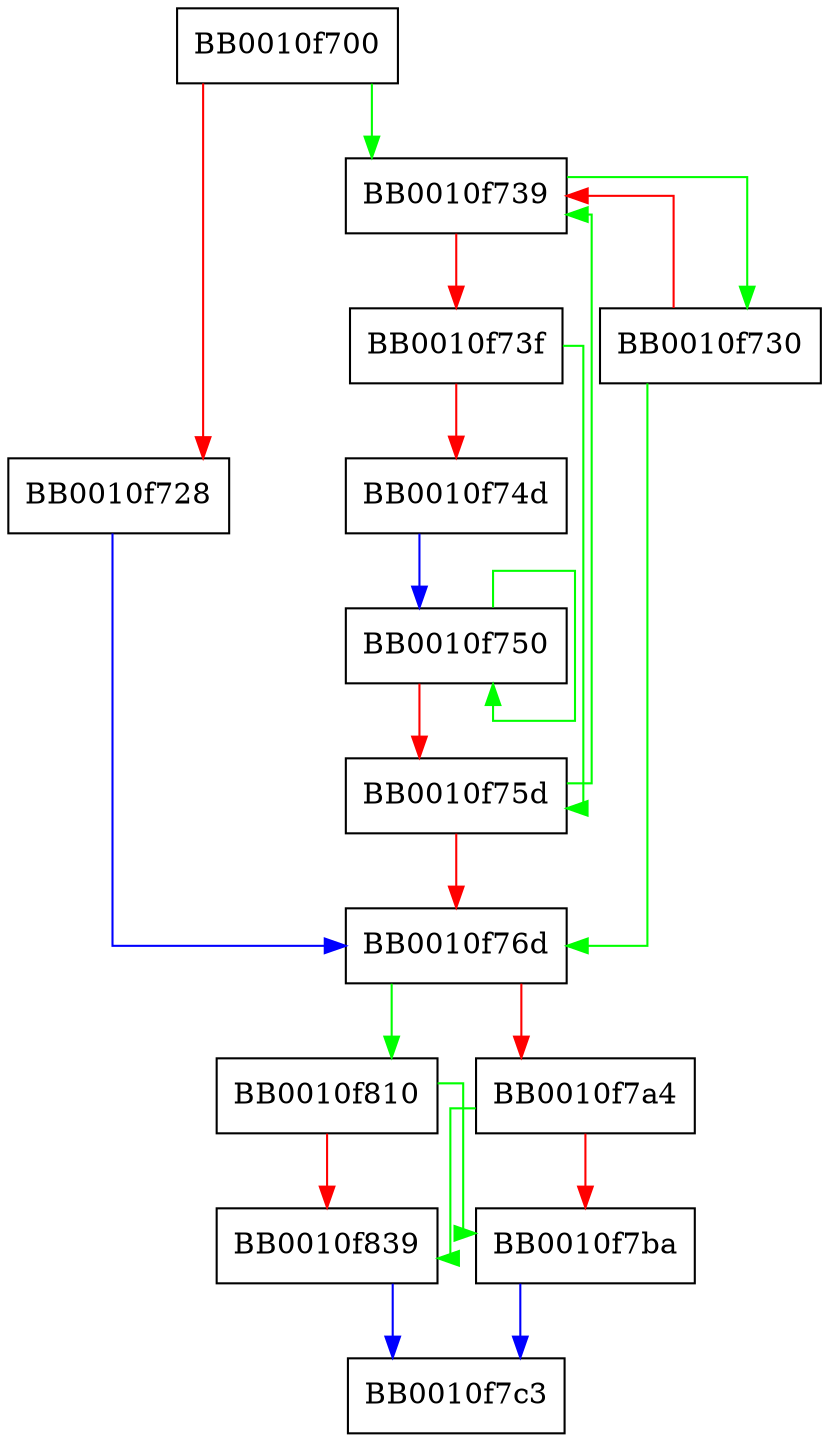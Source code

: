 digraph FUN_0010f700 {
  node [shape="box"];
  graph [splines=ortho];
  BB0010f700 -> BB0010f739 [color="green"];
  BB0010f700 -> BB0010f728 [color="red"];
  BB0010f728 -> BB0010f76d [color="blue"];
  BB0010f730 -> BB0010f76d [color="green"];
  BB0010f730 -> BB0010f739 [color="red"];
  BB0010f739 -> BB0010f730 [color="green"];
  BB0010f739 -> BB0010f73f [color="red"];
  BB0010f73f -> BB0010f75d [color="green"];
  BB0010f73f -> BB0010f74d [color="red"];
  BB0010f74d -> BB0010f750 [color="blue"];
  BB0010f750 -> BB0010f750 [color="green"];
  BB0010f750 -> BB0010f75d [color="red"];
  BB0010f75d -> BB0010f739 [color="green"];
  BB0010f75d -> BB0010f76d [color="red"];
  BB0010f76d -> BB0010f810 [color="green"];
  BB0010f76d -> BB0010f7a4 [color="red"];
  BB0010f7a4 -> BB0010f839 [color="green"];
  BB0010f7a4 -> BB0010f7ba [color="red"];
  BB0010f7ba -> BB0010f7c3 [color="blue"];
  BB0010f810 -> BB0010f7ba [color="green"];
  BB0010f810 -> BB0010f839 [color="red"];
  BB0010f839 -> BB0010f7c3 [color="blue"];
}